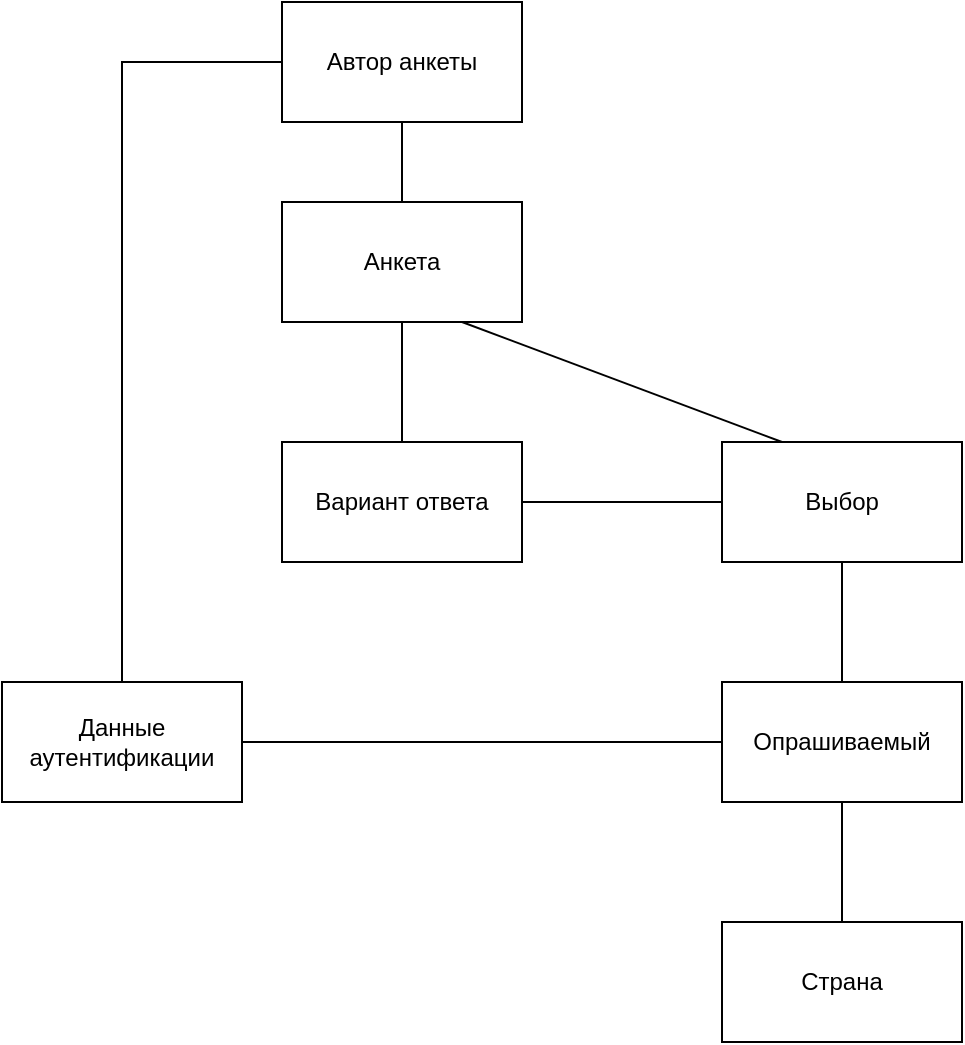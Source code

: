 <mxfile version="21.7.5" type="device">
  <diagram id="R2lEEEUBdFMjLlhIrx00" name="Page-1">
    <mxGraphModel dx="996" dy="569" grid="1" gridSize="10" guides="1" tooltips="1" connect="1" arrows="1" fold="1" page="1" pageScale="1" pageWidth="850" pageHeight="1100" math="0" shadow="0" extFonts="Permanent Marker^https://fonts.googleapis.com/css?family=Permanent+Marker">
      <root>
        <mxCell id="0" />
        <mxCell id="1" parent="0" />
        <mxCell id="4_D5vnagLs4NULs_U_bU-1" value="Автор анкеты" style="rounded=0;whiteSpace=wrap;html=1;" parent="1" vertex="1">
          <mxGeometry x="180" y="140" width="120" height="60" as="geometry" />
        </mxCell>
        <mxCell id="4_D5vnagLs4NULs_U_bU-2" value="Анкета" style="rounded=0;whiteSpace=wrap;html=1;" parent="1" vertex="1">
          <mxGeometry x="180" y="240" width="120" height="60" as="geometry" />
        </mxCell>
        <mxCell id="vkxVxBgTBpx3utTWBfDX-2" style="edgeStyle=orthogonalEdgeStyle;rounded=0;orthogonalLoop=1;jettySize=auto;html=1;exitX=0.5;exitY=1;exitDx=0;exitDy=0;entryX=0.5;entryY=0;entryDx=0;entryDy=0;endArrow=none;endFill=0;" parent="1" source="4_D5vnagLs4NULs_U_bU-5" target="vkxVxBgTBpx3utTWBfDX-1" edge="1">
          <mxGeometry relative="1" as="geometry" />
        </mxCell>
        <mxCell id="4_D5vnagLs4NULs_U_bU-5" value="Опрашиваемый" style="rounded=0;whiteSpace=wrap;html=1;" parent="1" vertex="1">
          <mxGeometry x="400" y="480" width="120" height="60" as="geometry" />
        </mxCell>
        <mxCell id="4_D5vnagLs4NULs_U_bU-10" value="" style="endArrow=none;html=1;rounded=0;entryX=0.5;entryY=1;entryDx=0;entryDy=0;" parent="1" source="4_D5vnagLs4NULs_U_bU-2" target="4_D5vnagLs4NULs_U_bU-1" edge="1">
          <mxGeometry width="50" height="50" relative="1" as="geometry">
            <mxPoint x="350" y="450" as="sourcePoint" />
            <mxPoint x="400" y="400" as="targetPoint" />
          </mxGeometry>
        </mxCell>
        <mxCell id="4_D5vnagLs4NULs_U_bU-12" value="" style="endArrow=none;html=1;rounded=0;entryX=0.75;entryY=1;entryDx=0;entryDy=0;exitX=0.25;exitY=0;exitDx=0;exitDy=0;" parent="1" source="_sWmy0Wv4Tu8QOWoAG2p-2" target="4_D5vnagLs4NULs_U_bU-2" edge="1">
          <mxGeometry width="50" height="50" relative="1" as="geometry">
            <mxPoint x="320" y="330" as="sourcePoint" />
            <mxPoint x="310" y="220" as="targetPoint" />
          </mxGeometry>
        </mxCell>
        <mxCell id="4_D5vnagLs4NULs_U_bU-14" value="" style="endArrow=none;html=1;rounded=0;exitX=0.5;exitY=0;exitDx=0;exitDy=0;entryX=0.5;entryY=1;entryDx=0;entryDy=0;" parent="1" source="4_D5vnagLs4NULs_U_bU-5" target="_sWmy0Wv4Tu8QOWoAG2p-2" edge="1">
          <mxGeometry width="50" height="50" relative="1" as="geometry">
            <mxPoint x="350" y="450" as="sourcePoint" />
            <mxPoint x="320" y="510" as="targetPoint" />
          </mxGeometry>
        </mxCell>
        <mxCell id="_sWmy0Wv4Tu8QOWoAG2p-2" value="Выбор" style="rounded=0;whiteSpace=wrap;html=1;" parent="1" vertex="1">
          <mxGeometry x="400" y="360" width="120" height="60" as="geometry" />
        </mxCell>
        <mxCell id="_sWmy0Wv4Tu8QOWoAG2p-4" style="rounded=0;orthogonalLoop=1;jettySize=auto;html=1;exitX=0.5;exitY=0;exitDx=0;exitDy=0;endArrow=none;endFill=0;entryX=0.5;entryY=1;entryDx=0;entryDy=0;" parent="1" source="_sWmy0Wv4Tu8QOWoAG2p-3" target="4_D5vnagLs4NULs_U_bU-2" edge="1">
          <mxGeometry relative="1" as="geometry">
            <mxPoint x="160" y="500" as="targetPoint" />
          </mxGeometry>
        </mxCell>
        <mxCell id="_sWmy0Wv4Tu8QOWoAG2p-5" style="edgeStyle=orthogonalEdgeStyle;rounded=0;orthogonalLoop=1;jettySize=auto;html=1;exitX=1;exitY=0.5;exitDx=0;exitDy=0;entryX=0;entryY=0.5;entryDx=0;entryDy=0;endArrow=none;endFill=0;" parent="1" source="_sWmy0Wv4Tu8QOWoAG2p-3" target="_sWmy0Wv4Tu8QOWoAG2p-2" edge="1">
          <mxGeometry relative="1" as="geometry" />
        </mxCell>
        <mxCell id="_sWmy0Wv4Tu8QOWoAG2p-3" value="Вариант ответа" style="rounded=0;whiteSpace=wrap;html=1;" parent="1" vertex="1">
          <mxGeometry x="180" y="360" width="120" height="60" as="geometry" />
        </mxCell>
        <mxCell id="vkxVxBgTBpx3utTWBfDX-1" value="Страна" style="rounded=0;whiteSpace=wrap;html=1;" parent="1" vertex="1">
          <mxGeometry x="400" y="600" width="120" height="60" as="geometry" />
        </mxCell>
        <mxCell id="rXPpmMK0bDPsf-5wHxMO-2" style="edgeStyle=orthogonalEdgeStyle;rounded=0;orthogonalLoop=1;jettySize=auto;html=1;exitX=1;exitY=0.5;exitDx=0;exitDy=0;entryX=0;entryY=0.5;entryDx=0;entryDy=0;endArrow=none;endFill=0;" edge="1" parent="1" source="rXPpmMK0bDPsf-5wHxMO-1" target="4_D5vnagLs4NULs_U_bU-5">
          <mxGeometry relative="1" as="geometry" />
        </mxCell>
        <mxCell id="rXPpmMK0bDPsf-5wHxMO-3" style="edgeStyle=orthogonalEdgeStyle;rounded=0;orthogonalLoop=1;jettySize=auto;html=1;exitX=0.5;exitY=0;exitDx=0;exitDy=0;entryX=0;entryY=0.5;entryDx=0;entryDy=0;endArrow=none;endFill=0;" edge="1" parent="1" source="rXPpmMK0bDPsf-5wHxMO-1" target="4_D5vnagLs4NULs_U_bU-1">
          <mxGeometry relative="1" as="geometry" />
        </mxCell>
        <mxCell id="rXPpmMK0bDPsf-5wHxMO-1" value="Данные аутентификации" style="rounded=0;whiteSpace=wrap;html=1;" vertex="1" parent="1">
          <mxGeometry x="40" y="480" width="120" height="60" as="geometry" />
        </mxCell>
      </root>
    </mxGraphModel>
  </diagram>
</mxfile>
